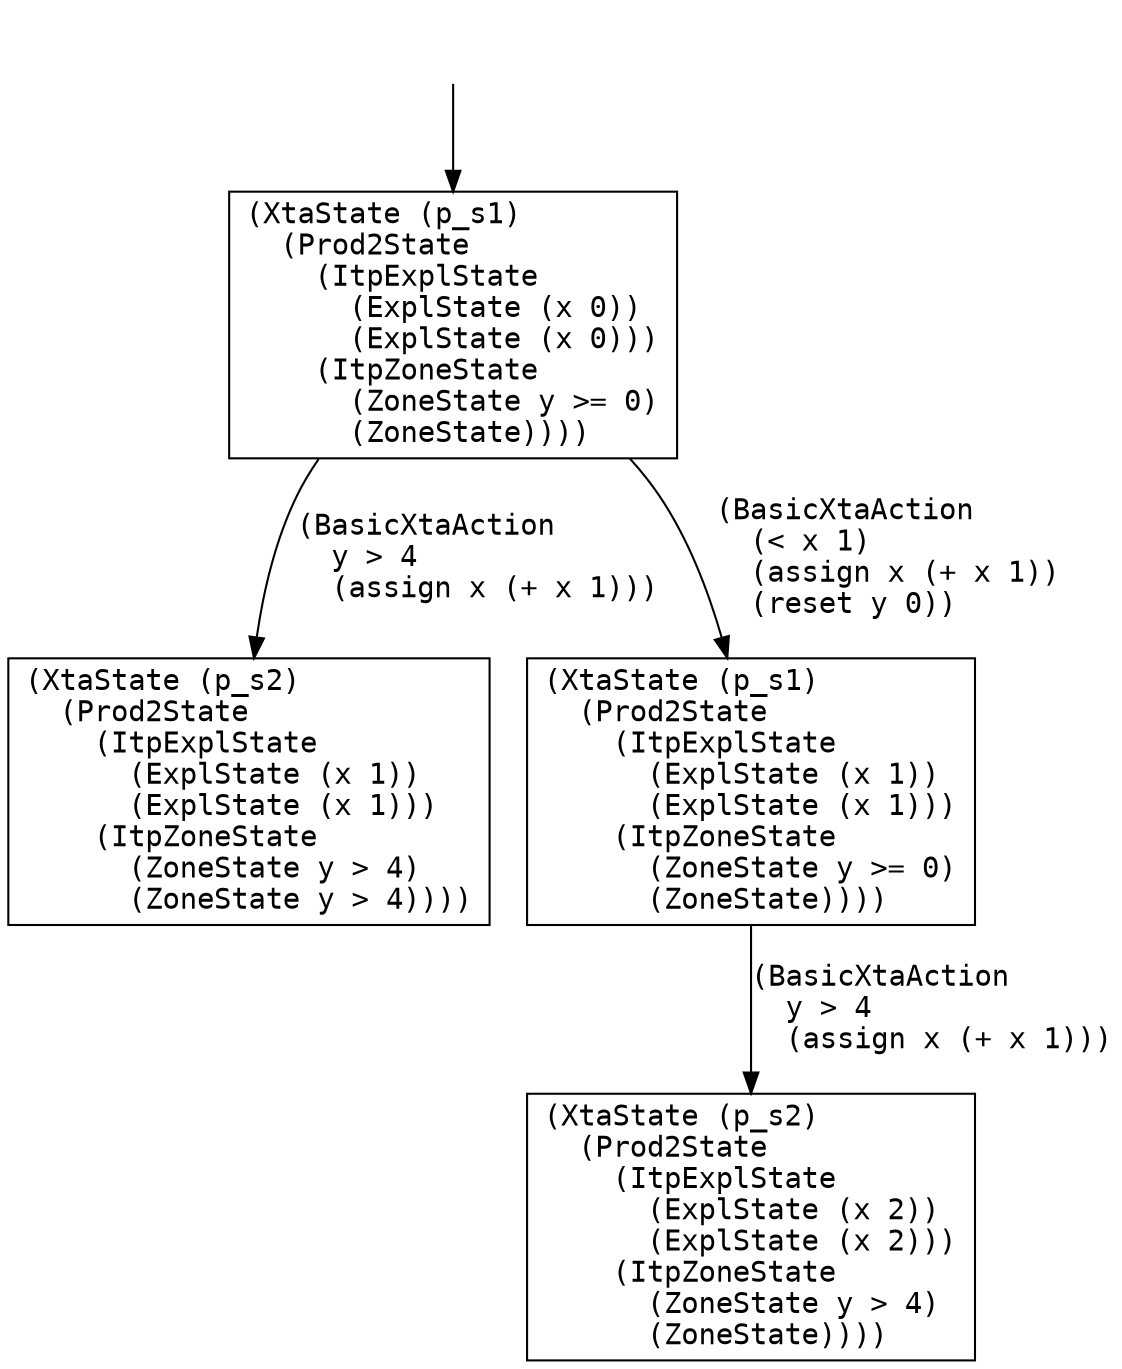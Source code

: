 digraph arg {
	label="";
		node_0 [label="(XtaState (p_s1)\l  (Prod2State\l    (ItpExplState\l      (ExplState (x 0))\l      (ExplState (x 0)))\l    (ItpZoneState\l      (ZoneState y >= 0)\l      (ZoneState))))\l",style="solid,filled",fontname="courier",fillcolor="#FFFFFF",color="#000000",shape=rectangle];
		node_2 [label="(XtaState (p_s2)\l  (Prod2State\l    (ItpExplState\l      (ExplState (x 1))\l      (ExplState (x 1)))\l    (ItpZoneState\l      (ZoneState y > 4)\l      (ZoneState y > 4))))\l",style="solid,filled",fontname="courier",fillcolor="#FFFFFF",color="#000000",shape=rectangle];
		node_1 [label="(XtaState (p_s1)\l  (Prod2State\l    (ItpExplState\l      (ExplState (x 1))\l      (ExplState (x 1)))\l    (ItpZoneState\l      (ZoneState y >= 0)\l      (ZoneState))))\l",style="solid,filled",fontname="courier",fillcolor="#FFFFFF",color="#000000",shape=rectangle];
		node_3 [label="(XtaState (p_s2)\l  (Prod2State\l    (ItpExplState\l      (ExplState (x 2))\l      (ExplState (x 2)))\l    (ItpZoneState\l      (ZoneState y > 4)\l      (ZoneState))))\l",style="solid,filled",fontname="courier",fillcolor="#FFFFFF",color="#000000",shape=rectangle];
		phantom_init0 [label="\n",style="solid,filled",fillcolor="#FFFFFF",color="#FFFFFF",shape=ellipse];
	node_0 -> node_2 [label="(BasicXtaAction\l  y > 4\l  (assign x (+ x 1)))\l",color="#000000",style=solid,fontname="courier"];
	node_0 -> node_1 [label="(BasicXtaAction\l  (< x 1)\l  (assign x (+ x 1))\l  (reset y 0))\l",color="#000000",style=solid,fontname="courier"];
	node_1 -> node_3 [label="(BasicXtaAction\l  y > 4\l  (assign x (+ x 1)))\l",color="#000000",style=solid,fontname="courier"];
	phantom_init0 -> node_0 [label="\n",color="#000000",style=solid];
}